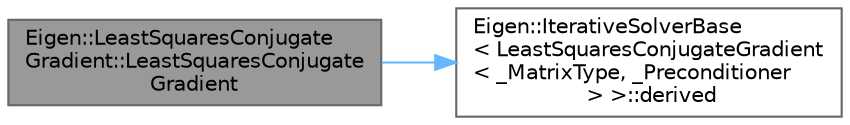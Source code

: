digraph "Eigen::LeastSquaresConjugateGradient::LeastSquaresConjugateGradient"
{
 // LATEX_PDF_SIZE
  bgcolor="transparent";
  edge [fontname=Helvetica,fontsize=10,labelfontname=Helvetica,labelfontsize=10];
  node [fontname=Helvetica,fontsize=10,shape=box,height=0.2,width=0.4];
  rankdir="LR";
  Node1 [id="Node000001",label="Eigen::LeastSquaresConjugate\lGradient::LeastSquaresConjugate\lGradient",height=0.2,width=0.4,color="gray40", fillcolor="grey60", style="filled", fontcolor="black",tooltip=" "];
  Node1 -> Node2 [id="edge2_Node000001_Node000002",color="steelblue1",style="solid",tooltip=" "];
  Node2 [id="Node000002",label="Eigen::IterativeSolverBase\l\< LeastSquaresConjugateGradient\l\< _MatrixType, _Preconditioner\l \> \>::derived",height=0.2,width=0.4,color="grey40", fillcolor="white", style="filled",URL="$class_eigen_1_1_iterative_solver_base.html#ac8c149c121511c2f7e00a4b83d8b6791",tooltip=" "];
}
